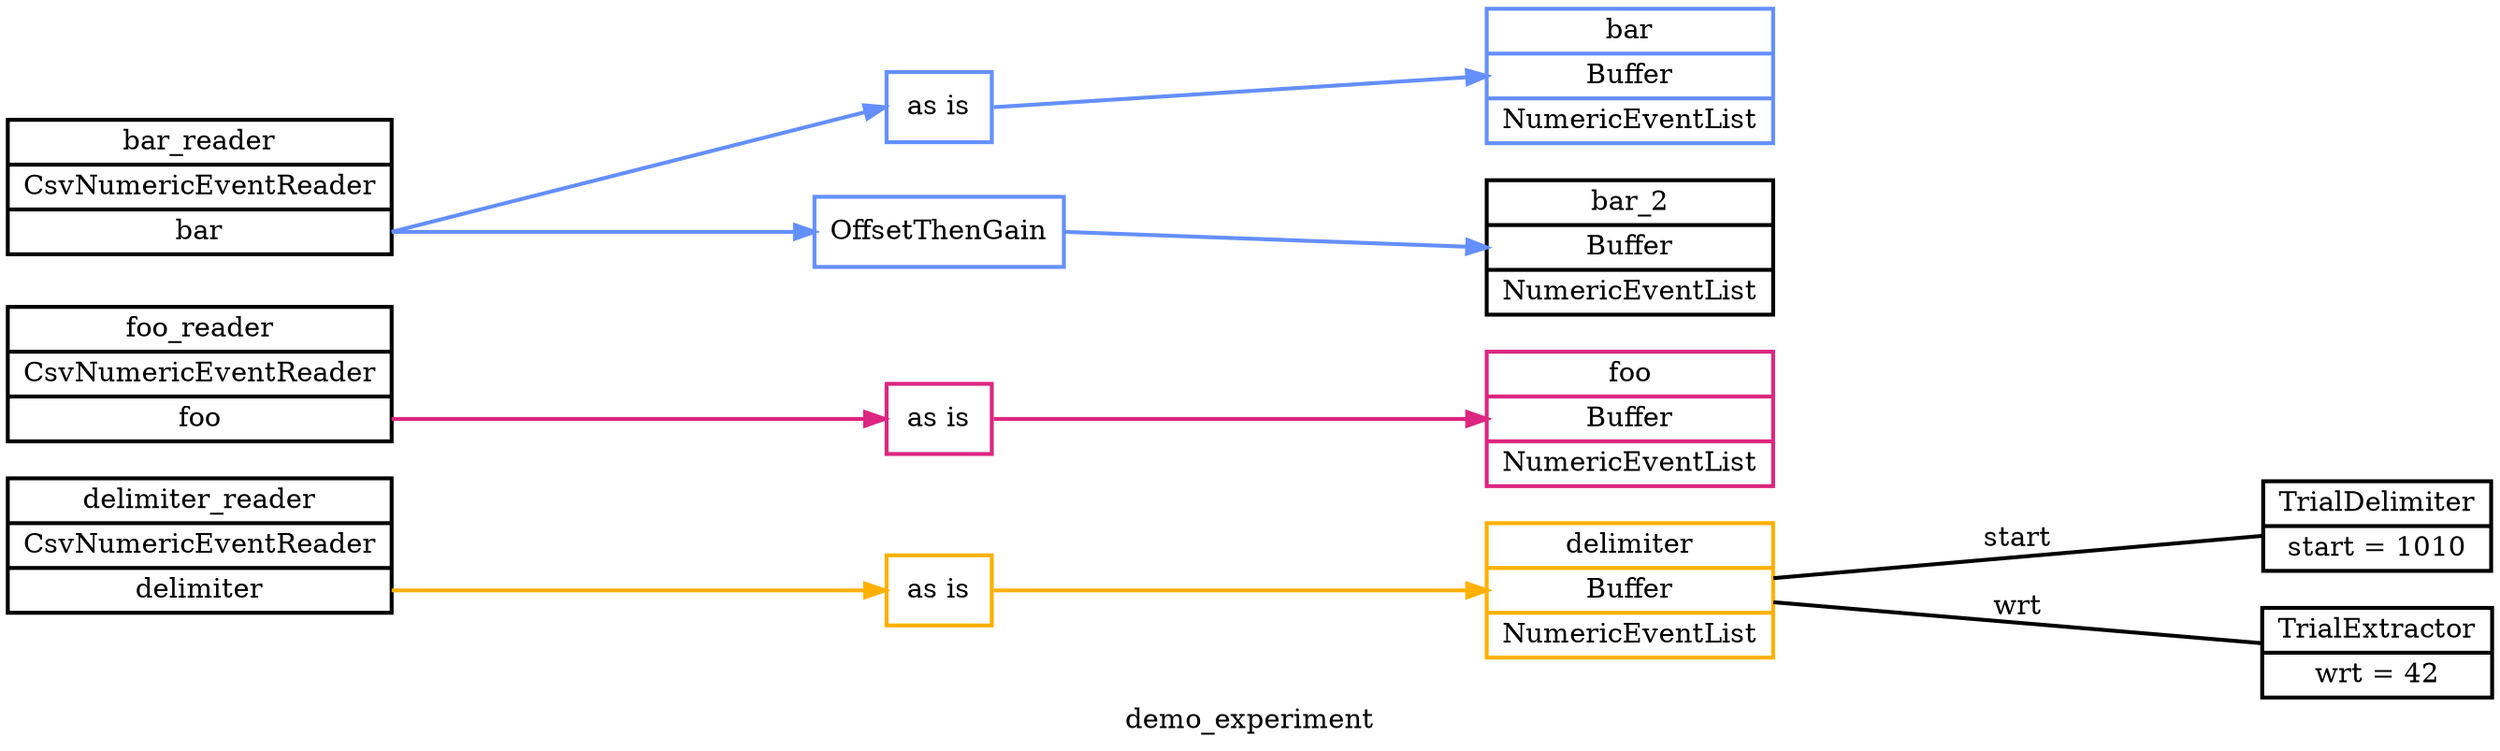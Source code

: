 digraph demo_experiment {
	graph [label=demo_experiment overlap=scale rankdir=LR ranksep=3.0 splines=false]
	node [penwidth=2.0]
	edge [penwidth=2.0]
	delimiter_reader [label="<delimiter_reader>delimiter_reader|CsvNumericEventReader|<delimiter>delimiter" shape=record]
	foo_reader [label="<foo_reader>foo_reader|CsvNumericEventReader|<foo>foo" shape=record]
	bar_reader [label="<bar_reader>bar_reader|CsvNumericEventReader|<bar>bar" shape=record]
	delimiter [label="delimiter|Buffer|NumericEventList" color="#FFB000" shape=record]
	foo [label="foo|Buffer|NumericEventList" color="#DC267F" shape=record]
	bar [label="bar|Buffer|NumericEventList" color="#648FFF" shape=record]
	bar_2 [label="bar_2|Buffer|NumericEventList" shape=record]
	delimiter_reader_route_0 [label="as is" color="#FFB000" shape=record]
	delimiter_reader:delimiter:e -> delimiter_reader_route_0:w [color="#FFB000"]
	delimiter_reader_route_0:e -> delimiter:w [color="#FFB000"]
	foo_reader_route_0 [label="as is" color="#DC267F" shape=record]
	foo_reader:foo:e -> foo_reader_route_0:w [color="#DC267F"]
	foo_reader_route_0:e -> foo:w [color="#DC267F"]
	bar_reader_route_0 [label="as is" color="#648FFF" shape=record]
	bar_reader:bar:e -> bar_reader_route_0:w [color="#648FFF"]
	bar_reader_route_0:e -> bar:w [color="#648FFF"]
	bar_reader_route_1 [label=OffsetThenGain color="#648FFF" shape=record]
	bar_reader:bar:e -> bar_reader_route_1:w [color="#648FFF"]
	bar_reader_route_1:e -> bar_2:w [color="#648FFF"]
	trial_delimiter [label="TrialDelimiter|start = 1010" shape=record]
	delimiter -> trial_delimiter [label=start arrowhead=none arrowtail=none]
	trial_extractor [label="TrialExtractor|wrt = 42" shape=record]
	delimiter -> trial_extractor [label=wrt arrowhead=none arrowtail=none]
}
